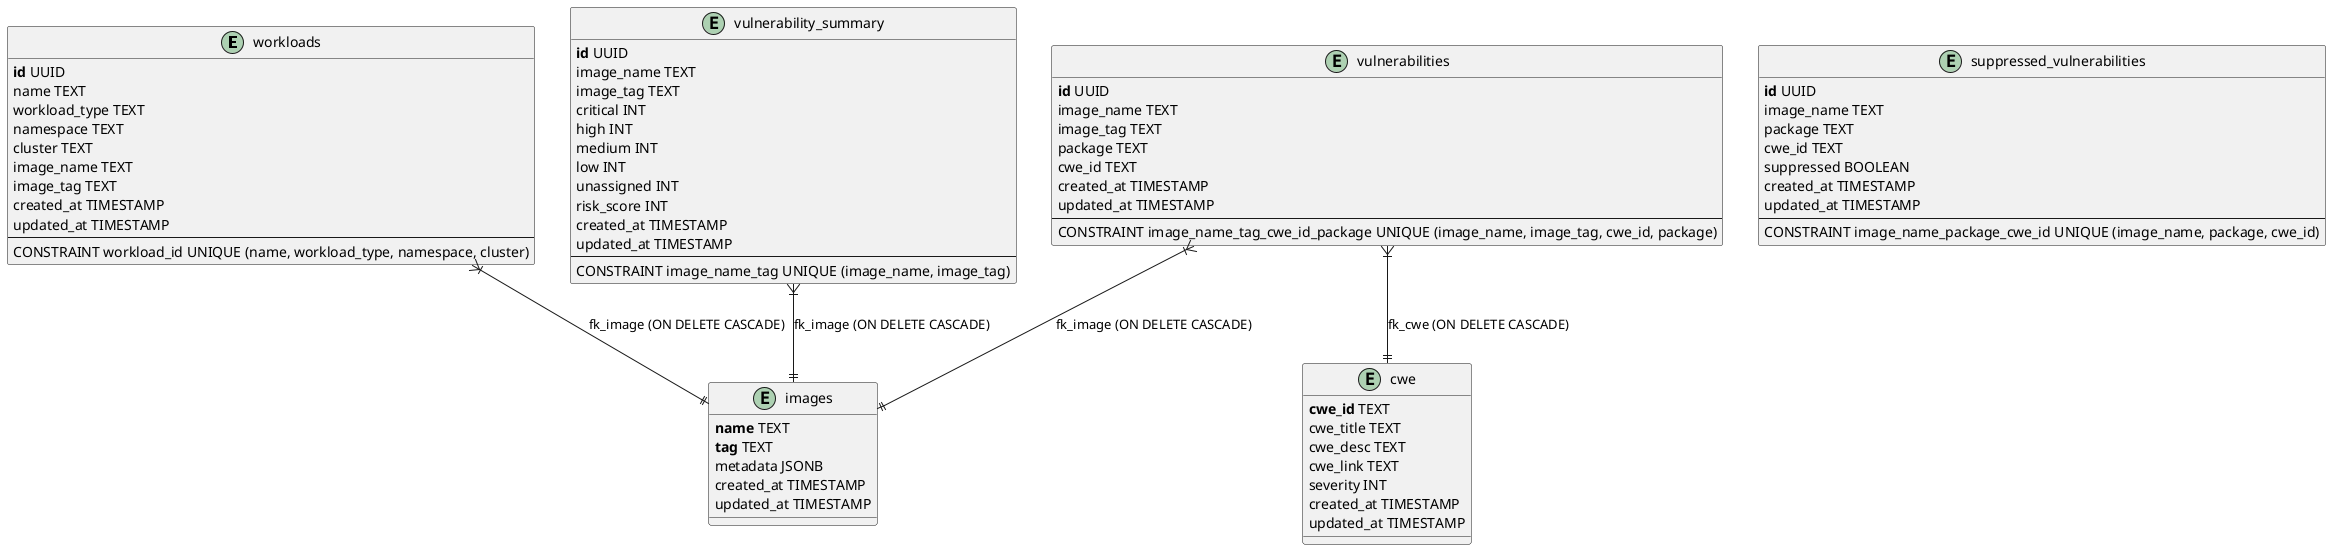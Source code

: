 @startuml
!define primary_key(x) <b>x</b>
!define foreign_key(x) <i>x</i>

entity workloads {
    primary_key(id) UUID
    name TEXT
    workload_type TEXT
    namespace TEXT
    cluster TEXT
    image_name TEXT
    image_tag TEXT
    created_at TIMESTAMP
    updated_at TIMESTAMP
    --
    CONSTRAINT workload_id UNIQUE (name, workload_type, namespace, cluster)
}

entity images {
    primary_key(name) TEXT
    primary_key(tag) TEXT
    metadata JSONB
    created_at TIMESTAMP
    updated_at TIMESTAMP
}

entity vulnerability_summary {
    primary_key(id) UUID
    image_name TEXT
    image_tag TEXT
    critical INT
    high INT
    medium INT
    low INT
    unassigned INT
    risk_score INT
    created_at TIMESTAMP
    updated_at TIMESTAMP
    --
    CONSTRAINT image_name_tag UNIQUE (image_name, image_tag)
}

entity vulnerabilities {
    primary_key(id) UUID
    image_name TEXT
    image_tag TEXT
    package TEXT
    cwe_id TEXT
    created_at TIMESTAMP
    updated_at TIMESTAMP
    --
    CONSTRAINT image_name_tag_cwe_id_package UNIQUE (image_name, image_tag, cwe_id, package)
}

entity suppressed_vulnerabilities {
    primary_key(id) UUID
    image_name TEXT
    package TEXT
    cwe_id TEXT
    suppressed BOOLEAN
    created_at TIMESTAMP
    updated_at TIMESTAMP
    --
    CONSTRAINT image_name_package_cwe_id UNIQUE (image_name, package, cwe_id)
}

entity cwe {
    primary_key(cwe_id) TEXT
    cwe_title TEXT
    cwe_desc TEXT
    cwe_link TEXT
    severity INT
    created_at TIMESTAMP
    updated_at TIMESTAMP
}

workloads }|--|| images : "fk_image (ON DELETE CASCADE)"
vulnerability_summary }|--|| images : "fk_image (ON DELETE CASCADE)"
vulnerabilities }|--|| images : "fk_image (ON DELETE CASCADE)"
vulnerabilities }|--|| cwe : "fk_cwe (ON DELETE CASCADE)"
@enduml
